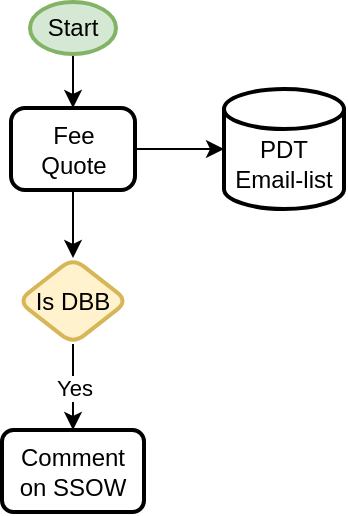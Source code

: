<mxfile version="26.0.5">
  <diagram name="Page-1" id="Nvl3WTjYv6mFyARh63ZN">
    <mxGraphModel dx="830" dy="479" grid="0" gridSize="10" guides="1" tooltips="1" connect="1" arrows="1" fold="1" page="1" pageScale="1" pageWidth="827" pageHeight="1169" math="0" shadow="0">
      <root>
        <mxCell id="0" />
        <mxCell id="1" parent="0" />
        <mxCell id="tRaalFtPgh5SGt39OWhi-3" style="edgeStyle=orthogonalEdgeStyle;rounded=0;orthogonalLoop=1;jettySize=auto;html=1;entryX=0.5;entryY=0;entryDx=0;entryDy=0;" edge="1" parent="1" source="tRaalFtPgh5SGt39OWhi-1" target="tRaalFtPgh5SGt39OWhi-2">
          <mxGeometry relative="1" as="geometry" />
        </mxCell>
        <mxCell id="tRaalFtPgh5SGt39OWhi-1" value="Start" style="strokeWidth=2;html=1;shape=mxgraph.flowchart.start_1;whiteSpace=wrap;fillColor=#d5e8d4;strokeColor=#82b366;" vertex="1" parent="1">
          <mxGeometry x="393" y="103" width="43" height="26" as="geometry" />
        </mxCell>
        <mxCell id="tRaalFtPgh5SGt39OWhi-10" value="" style="edgeStyle=orthogonalEdgeStyle;rounded=0;orthogonalLoop=1;jettySize=auto;html=1;" edge="1" parent="1" source="tRaalFtPgh5SGt39OWhi-2" target="tRaalFtPgh5SGt39OWhi-9">
          <mxGeometry relative="1" as="geometry" />
        </mxCell>
        <mxCell id="tRaalFtPgh5SGt39OWhi-14" style="edgeStyle=orthogonalEdgeStyle;rounded=0;orthogonalLoop=1;jettySize=auto;html=1;" edge="1" parent="1" source="tRaalFtPgh5SGt39OWhi-2" target="tRaalFtPgh5SGt39OWhi-13">
          <mxGeometry relative="1" as="geometry" />
        </mxCell>
        <mxCell id="tRaalFtPgh5SGt39OWhi-2" value="Fee&lt;div&gt;Quote&lt;/div&gt;" style="rounded=1;whiteSpace=wrap;html=1;absoluteArcSize=1;arcSize=14;strokeWidth=2;" vertex="1" parent="1">
          <mxGeometry x="383.5" y="156" width="62" height="41" as="geometry" />
        </mxCell>
        <mxCell id="tRaalFtPgh5SGt39OWhi-12" value="Yes" style="edgeStyle=orthogonalEdgeStyle;rounded=0;orthogonalLoop=1;jettySize=auto;html=1;" edge="1" parent="1" source="tRaalFtPgh5SGt39OWhi-9" target="tRaalFtPgh5SGt39OWhi-11">
          <mxGeometry relative="1" as="geometry" />
        </mxCell>
        <mxCell id="tRaalFtPgh5SGt39OWhi-9" value="Is DBB" style="rhombus;whiteSpace=wrap;html=1;rounded=1;arcSize=14;strokeWidth=2;fillColor=#fff2cc;strokeColor=#d6b656;" vertex="1" parent="1">
          <mxGeometry x="387" y="231" width="55" height="43" as="geometry" />
        </mxCell>
        <mxCell id="tRaalFtPgh5SGt39OWhi-11" value="Comment&lt;div&gt;on SSOW&lt;/div&gt;" style="whiteSpace=wrap;html=1;rounded=1;arcSize=14;strokeWidth=2;" vertex="1" parent="1">
          <mxGeometry x="379" y="317" width="71" height="41" as="geometry" />
        </mxCell>
        <mxCell id="tRaalFtPgh5SGt39OWhi-13" value="&lt;div&gt;&lt;br&gt;&lt;/div&gt;PDT&lt;div&gt;Email-list&lt;/div&gt;" style="strokeWidth=2;html=1;shape=mxgraph.flowchart.database;whiteSpace=wrap;" vertex="1" parent="1">
          <mxGeometry x="490" y="146.5" width="60" height="60" as="geometry" />
        </mxCell>
      </root>
    </mxGraphModel>
  </diagram>
</mxfile>
